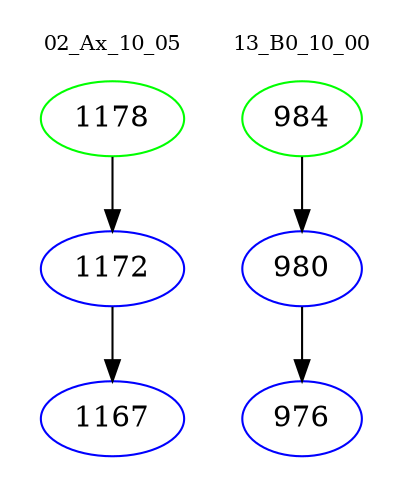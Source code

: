 digraph{
subgraph cluster_0 {
color = white
label = "02_Ax_10_05";
fontsize=10;
T0_1178 [label="1178", color="green"]
T0_1178 -> T0_1172 [color="black"]
T0_1172 [label="1172", color="blue"]
T0_1172 -> T0_1167 [color="black"]
T0_1167 [label="1167", color="blue"]
}
subgraph cluster_1 {
color = white
label = "13_B0_10_00";
fontsize=10;
T1_984 [label="984", color="green"]
T1_984 -> T1_980 [color="black"]
T1_980 [label="980", color="blue"]
T1_980 -> T1_976 [color="black"]
T1_976 [label="976", color="blue"]
}
}
